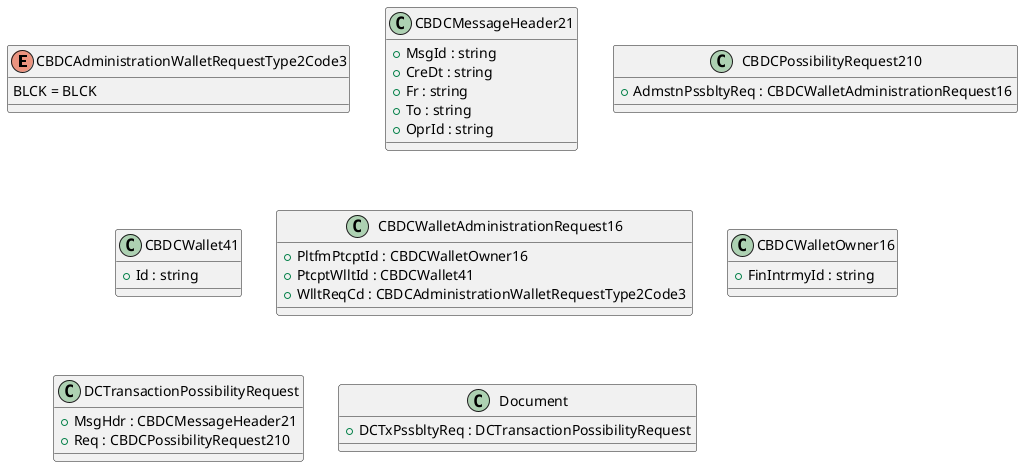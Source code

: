 @startuml

enum CBDCAdministrationWalletRequestType2Code3 {
    BLCK = BLCK
}
class CBDCMessageHeader21 {
    +MsgId : string
    +CreDt : string
    +Fr : string
    +To : string
    +OprId : string
}
class CBDCPossibilityRequest210 {
    +AdmstnPssbltyReq : CBDCWalletAdministrationRequest16
}
class CBDCWallet41 {
    +Id : string
}
class CBDCWalletAdministrationRequest16 {
    +PltfmPtcptId : CBDCWalletOwner16
    +PtcptWlltId : CBDCWallet41
    +WlltReqCd : CBDCAdministrationWalletRequestType2Code3
}
class CBDCWalletOwner16 {
    +FinIntrmyId : string
}
class DCTransactionPossibilityRequest {
    +MsgHdr : CBDCMessageHeader21
    +Req : CBDCPossibilityRequest210
}
class Document {
    +DCTxPssbltyReq : DCTransactionPossibilityRequest
}

@enduml
